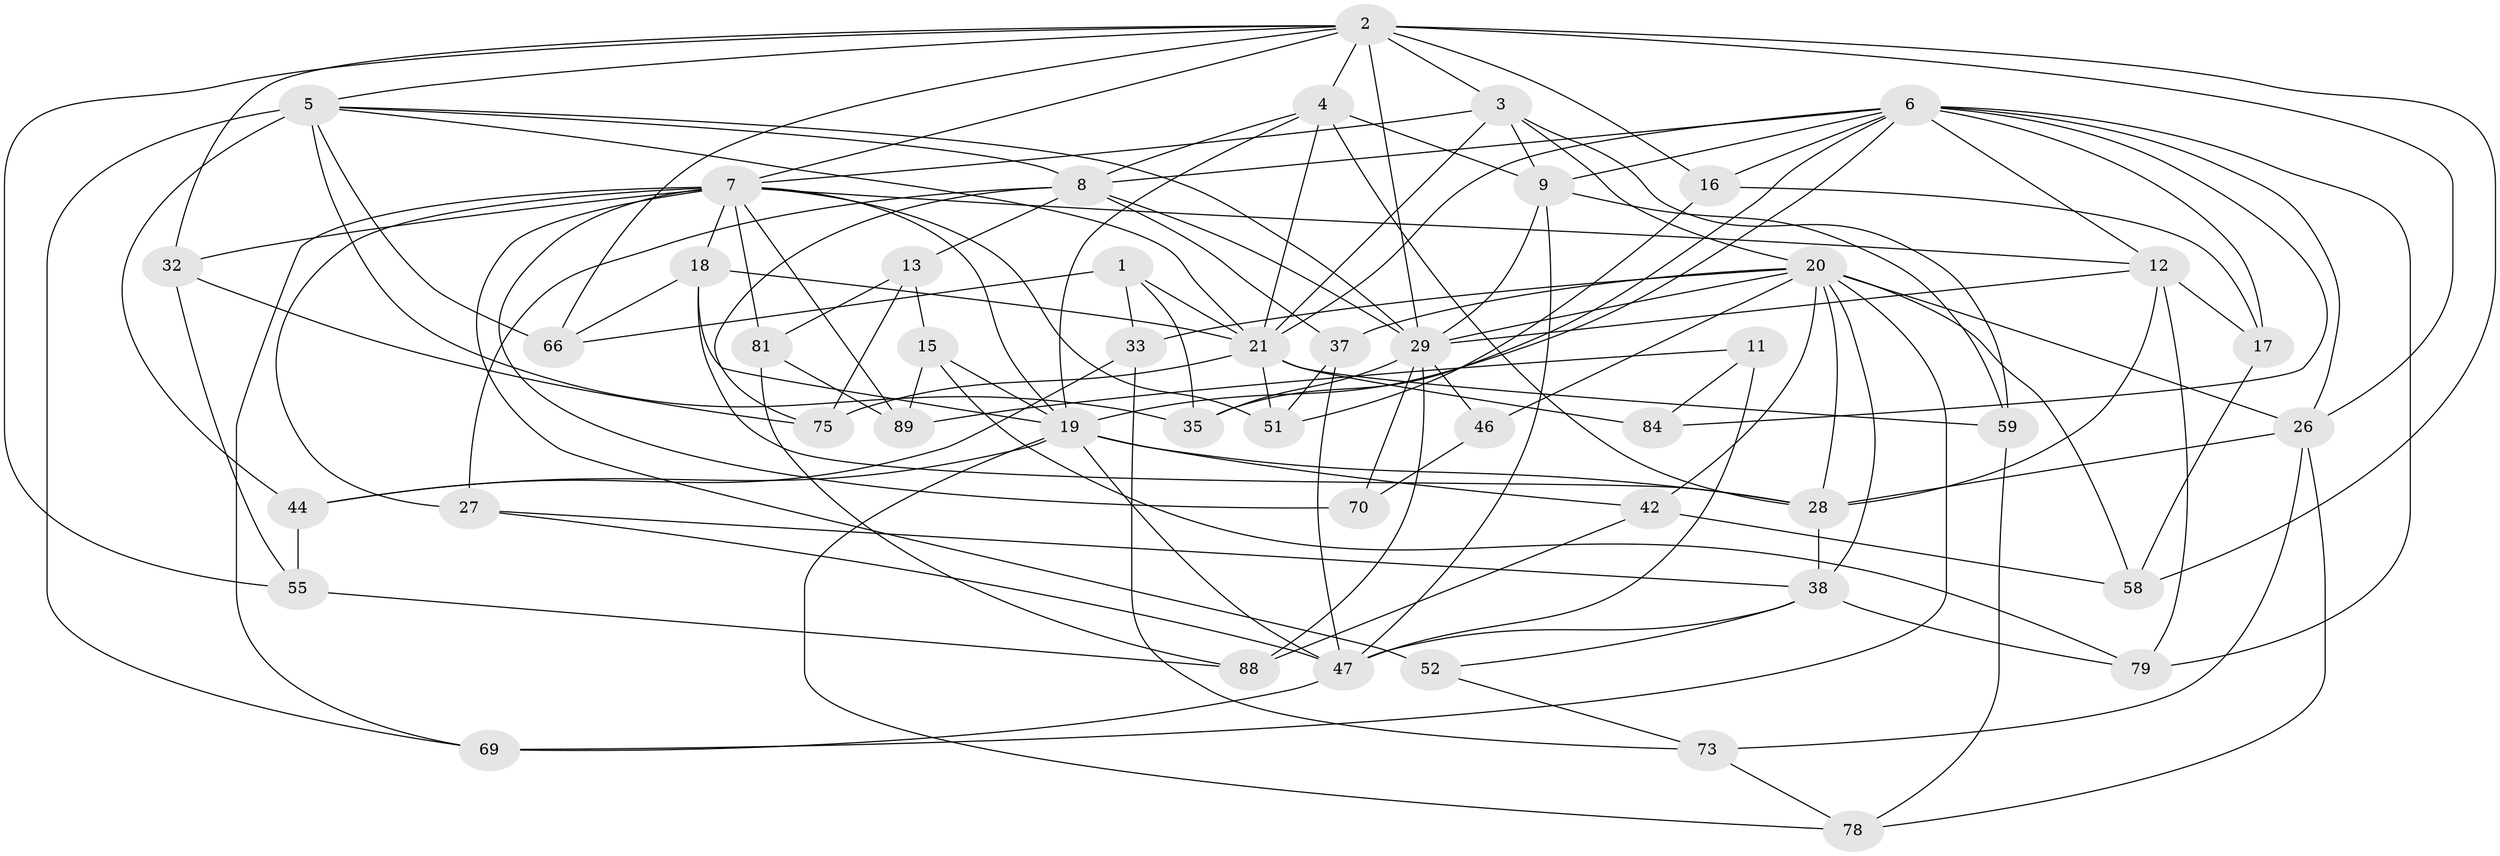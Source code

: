 // original degree distribution, {4: 1.0}
// Generated by graph-tools (version 1.1) at 2025/16/03/09/25 04:16:13]
// undirected, 48 vertices, 131 edges
graph export_dot {
graph [start="1"]
  node [color=gray90,style=filled];
  1;
  2 [super="+45"];
  3 [super="+34"];
  4 [super="+10"];
  5 [super="+24+30"];
  6 [super="+82+23"];
  7 [super="+25+57+14"];
  8 [super="+63+77"];
  9 [super="+67"];
  11;
  12 [super="+43"];
  13;
  15;
  16 [super="+68"];
  17;
  18 [super="+71"];
  19 [super="+22+40+97"];
  20 [super="+39+72"];
  21 [super="+76"];
  26 [super="+48"];
  27;
  28 [super="+94+49"];
  29 [super="+65+31+41"];
  32;
  33;
  35;
  37;
  38 [super="+61"];
  42;
  44 [super="+64"];
  46;
  47 [super="+60"];
  51;
  52;
  55;
  58;
  59;
  66;
  69;
  70;
  73;
  75;
  78;
  79;
  81;
  84;
  88;
  89;
  1 -- 66;
  1 -- 33;
  1 -- 35;
  1 -- 21;
  2 -- 32;
  2 -- 16 [weight=2];
  2 -- 66;
  2 -- 4;
  2 -- 58;
  2 -- 55;
  2 -- 26;
  2 -- 29;
  2 -- 3;
  2 -- 5;
  2 -- 7;
  3 -- 9;
  3 -- 59;
  3 -- 7;
  3 -- 21;
  3 -- 20;
  4 -- 28;
  4 -- 9;
  4 -- 8;
  4 -- 19;
  4 -- 21;
  5 -- 21;
  5 -- 44 [weight=3];
  5 -- 8;
  5 -- 69;
  5 -- 66;
  5 -- 35;
  5 -- 29;
  6 -- 9;
  6 -- 84 [weight=2];
  6 -- 26;
  6 -- 8;
  6 -- 16 [weight=2];
  6 -- 17;
  6 -- 19;
  6 -- 35;
  6 -- 12 [weight=2];
  6 -- 79;
  6 -- 21;
  7 -- 81;
  7 -- 12 [weight=2];
  7 -- 19;
  7 -- 27;
  7 -- 70 [weight=2];
  7 -- 18;
  7 -- 32;
  7 -- 69;
  7 -- 51;
  7 -- 52 [weight=2];
  7 -- 89;
  8 -- 29;
  8 -- 75;
  8 -- 37;
  8 -- 27;
  8 -- 13;
  9 -- 59;
  9 -- 29;
  9 -- 47;
  11 -- 89;
  11 -- 47 [weight=2];
  11 -- 84;
  12 -- 79;
  12 -- 17;
  12 -- 29;
  12 -- 28;
  13 -- 75;
  13 -- 81;
  13 -- 15;
  15 -- 79;
  15 -- 89;
  15 -- 19;
  16 -- 51;
  16 -- 17;
  17 -- 58;
  18 -- 66;
  18 -- 28;
  18 -- 19 [weight=2];
  18 -- 21;
  19 -- 78;
  19 -- 42;
  19 -- 28 [weight=2];
  19 -- 44;
  19 -- 47;
  20 -- 37;
  20 -- 42;
  20 -- 69;
  20 -- 58;
  20 -- 28;
  20 -- 46 [weight=2];
  20 -- 29;
  20 -- 33;
  20 -- 38;
  20 -- 26;
  21 -- 51;
  21 -- 84;
  21 -- 59;
  21 -- 75;
  26 -- 78;
  26 -- 28;
  26 -- 73;
  27 -- 47;
  27 -- 38;
  28 -- 38;
  29 -- 88;
  29 -- 35;
  29 -- 46;
  29 -- 70;
  32 -- 75;
  32 -- 55;
  33 -- 73;
  33 -- 44;
  37 -- 51;
  37 -- 47;
  38 -- 52;
  38 -- 47;
  38 -- 79;
  42 -- 58;
  42 -- 88;
  44 -- 55;
  46 -- 70;
  47 -- 69;
  52 -- 73;
  55 -- 88;
  59 -- 78;
  73 -- 78;
  81 -- 89;
  81 -- 88;
}
